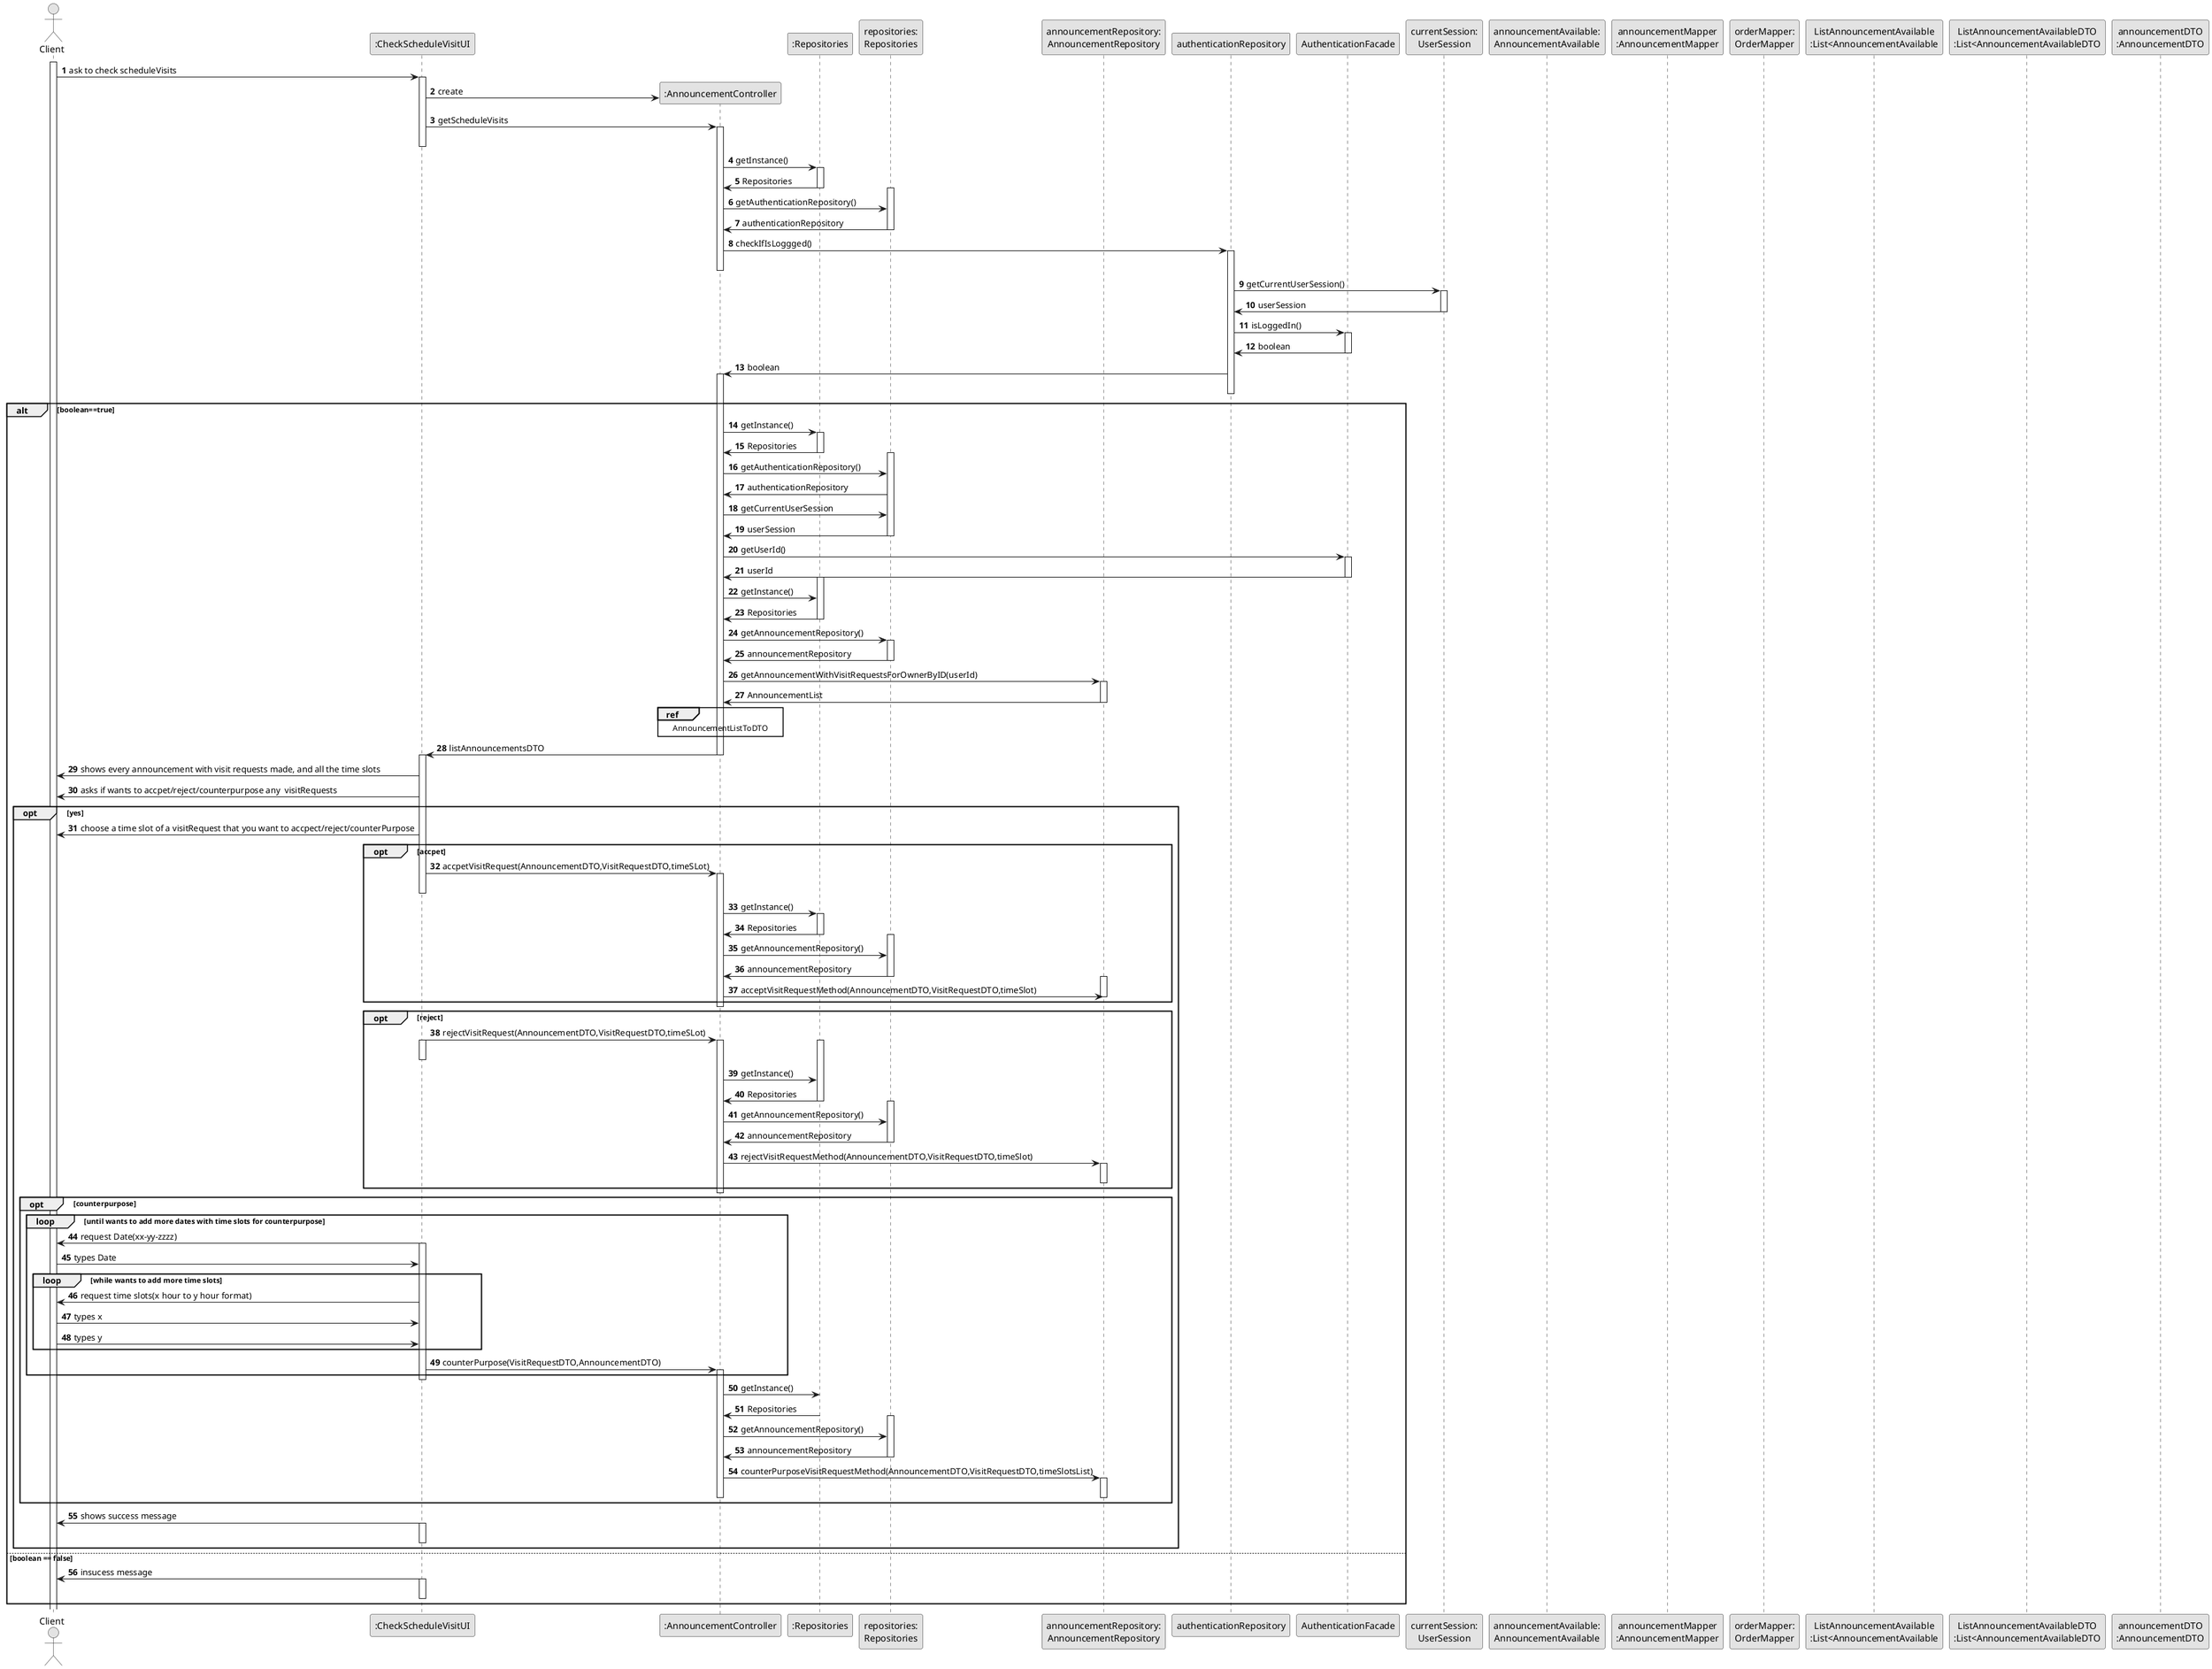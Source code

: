 @startuml
skinparam monochrome true
skinparam packageStyle rectangle
skinparam shadowing false

autonumber

'hide footbox
actor "Client" as client
participant ":CheckScheduleVisitUI" as UI
participant ":AnnouncementController" as CTRL
participant ":Repositories" as REPO
participant "repositories:\nRepositories" as rep
participant "announcementRepository:\nAnnouncementRepository" as AnnouncementRepo
participant "authenticationRepository" as repo1
participant "AuthenticationFacade" as facade
participant "currentSession:\nUserSession" as session
participant "announcementAvailable:\nAnnouncementAvailable" as Announcement





participant "announcementMapper\n:AnnouncementMapper" as announcementMapper
participant "orderMapper:\nOrderMapper" as orderMapper

participant "ListAnnouncementAvailable\n:List<AnnouncementAvailable" as List
participant "ListAnnouncementAvailableDTO\n:List<AnnouncementAvailableDTO" as ListDTO

participant "announcementDTO\n:AnnouncementDTO" as announcementDTO

activate client

    client -> UI : ask to check scheduleVisits
    activate UI
        UI -> CTRL**:create
        UI -> CTRL : getScheduleVisits
    activate CTRL
    deactivate UI


                      CTRL -> REPO : getInstance()
                        activate REPO
                       REPO -> CTRL : Repositories
                        deactivate REPO
                        activate rep
                         CTRL -> rep : getAuthenticationRepository()
                                      rep -> CTRL : authenticationRepository
                      deactivate rep


                CTRL -> repo1 : checkIfIsLoggged()
                activate repo1
                          deactivate CTRL

                              repo1 -> session : getCurrentUserSession()
                              activate session
                              session -> repo1 : userSession
                              deactivate session

                              repo1 -> facade : isLoggedIn()
                              activate facade
                              facade -> repo1 : boolean
                              deactivate facade
                            repo1 -> CTRL : boolean

                            activate CTRL
                            deactivate repo1
                            alt boolean==true

                               CTRL -> REPO : getInstance()

                              activate REPO
                                REPO -> CTRL : Repositories

                                 deactivate REPO
                                 activate rep
                                  CTRL -> rep : getAuthenticationRepository()
                                               rep -> CTRL : authenticationRepository
                                        CTRL -> rep : getCurrentUserSession
                                        rep -> CTRL : userSession
                                        deactivate rep

                                        CTRL -> facade : getUserId()
                                         activate facade
                                        facade -> CTRL : userId
                                    deactivate facade

                              activate REPO
                              CTRL -> REPO : getInstance()
                              REPO -> CTRL : Repositories
                              deactivate REPO


                              CTRL -> rep : getAnnouncementRepository()
                               activate rep

                              rep -> CTRL : announcementRepository
                              deactivate rep


                              CTRL ->AnnouncementRepo : getAnnouncementWithVisitRequestsForOwnerByID(userId)
                                activate AnnouncementRepo
                              AnnouncementRepo -> CTRL : AnnouncementList
                              deactivate AnnouncementRepo
                              ref over CTRL
                              AnnouncementListToDTO
                              end
                              CTRL -> UI : listAnnouncementsDTO
                              deactivate CTRL
                              activate UI
                              UI -> client : shows every announcement with visit requests made, and all the time slots
                              UI -> client : asks if wants to accpet/reject/counterpurpose any  visitRequests

                                opt yes
                              UI -> client : choose a time slot of a visitRequest that you want to accpect/reject/counterPurpose
                                opt accpet
                                UI -> CTRL : accpetVisitRequest(AnnouncementDTO,VisitRequestDTO,timeSLot)
                                activate CTRL
                                deactivate UI

                                CTRL -> REPO : getInstance()
                                activate REPO
                                REPO -> CTRL : Repositories
                                deactivate REPO
                                activate rep
                                CTRL -> rep : getAnnouncementRepository()

                                rep -> CTRL : announcementRepository

                                deactivate rep
                                activate AnnouncementRepo
                                CTRL ->AnnouncementRepo : acceptVisitRequestMethod(AnnouncementDTO,VisitRequestDTO,timeSlot)
                                deactivate AnnouncementRepo
                                end
                                deactivate CTRL

                                opt reject
                                 UI -> CTRL : rejectVisitRequest(AnnouncementDTO,VisitRequestDTO,timeSLot)
                                 activate CTRL
                                 activate UI
                                 deactivate UI
                                 activate REPO
                                 CTRL -> REPO : getInstance()
                                 REPO -> CTRL : Repositories
                                 deactivate REPO
                                 activate rep
                                 CTRL -> rep : getAnnouncementRepository()
                                 rep -> CTRL : announcementRepository
                                 deactivate rep
                                 CTRL ->AnnouncementRepo : rejectVisitRequestMethod(AnnouncementDTO,VisitRequestDTO,timeSlot)
                                 activate AnnouncementRepo
                                 deactivate AnnouncementRepo
                                 end

                                deactivate CTRL
                                opt counterpurpose
                                loop until wants to add more dates with time slots for counterpurpose

                                UI -> client : request Date(xx-yy-zzzz)
                                activate UI
                                client-> UI : types Date

                                loop while wants to add more time slots
                                    UI-> client : request time slots(x hour to y hour format)
                                    client -> UI : types x
                                    client -> UI : types y
                                    end
                                UI -> CTRL :counterPurpose(VisitRequestDTO,AnnouncementDTO)
                                activate CTRL
                                end
                                deactivate UI
                              activate REPO
                               CTRL -> REPO : getInstance()
                               REPO -> CTRL : Repositories
                               deactivate REPO
                               activate rep
                               CTRL -> rep : getAnnouncementRepository()
                               rep -> CTRL : announcementRepository
                               deactivate rep
                               CTRL ->AnnouncementRepo : counterPurposeVisitRequestMethod(AnnouncementDTO,VisitRequestDTO,timeSlotsList)
                                activate AnnouncementRepo
                                deactivate CTRL
                                deactivate AnnouncementRepo

                              end

                              UI -> client : shows success message
                                activate UI
                                deactivate UI
                            end

                            else boolean == false
                              UI -> client : insucess message
                                activate UI
                                deactivate UI
                            end












@enduml